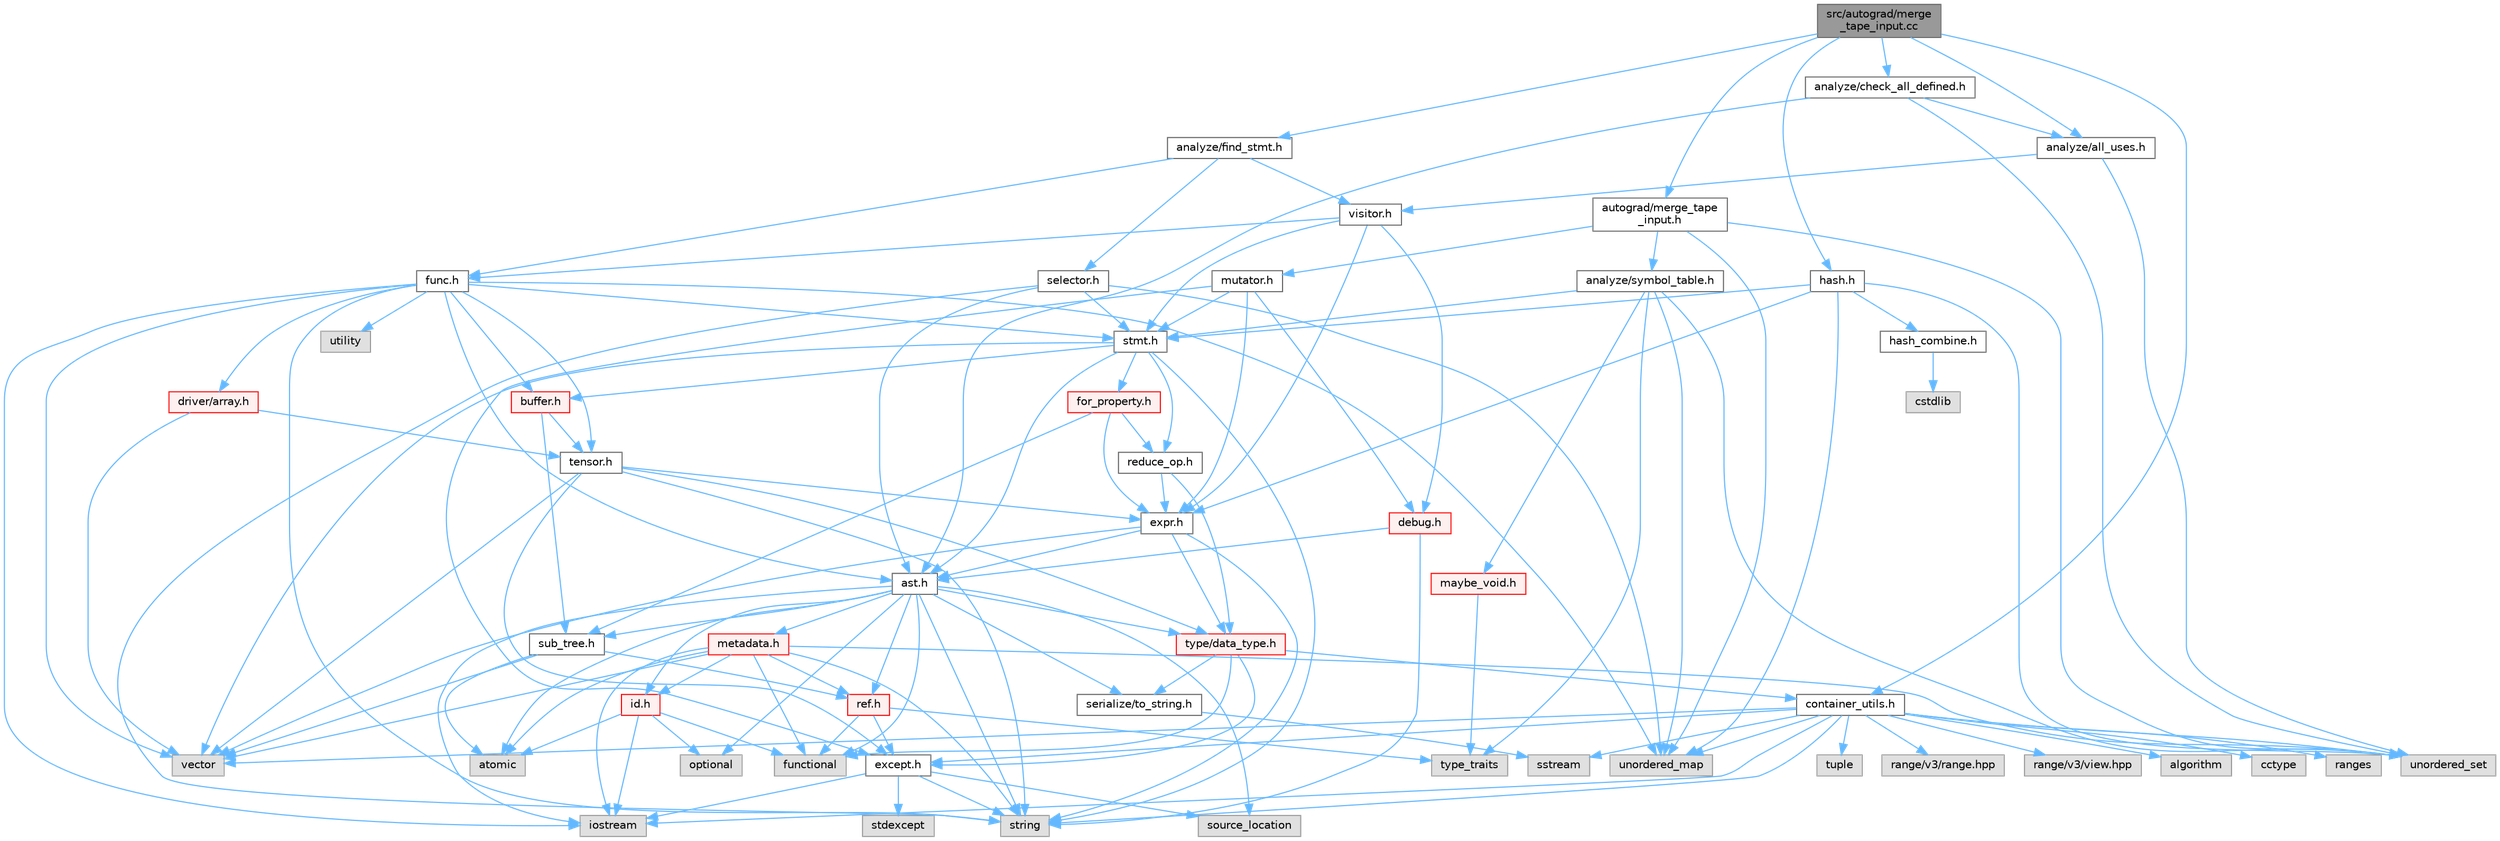 digraph "src/autograd/merge_tape_input.cc"
{
 // LATEX_PDF_SIZE
  bgcolor="transparent";
  edge [fontname=Helvetica,fontsize=10,labelfontname=Helvetica,labelfontsize=10];
  node [fontname=Helvetica,fontsize=10,shape=box,height=0.2,width=0.4];
  Node1 [label="src/autograd/merge\l_tape_input.cc",height=0.2,width=0.4,color="gray40", fillcolor="grey60", style="filled", fontcolor="black",tooltip=" "];
  Node1 -> Node2 [color="steelblue1",style="solid"];
  Node2 [label="analyze/all_uses.h",height=0.2,width=0.4,color="grey40", fillcolor="white", style="filled",URL="$all__uses_8h.html",tooltip=" "];
  Node2 -> Node3 [color="steelblue1",style="solid"];
  Node3 [label="unordered_set",height=0.2,width=0.4,color="grey60", fillcolor="#E0E0E0", style="filled",tooltip=" "];
  Node2 -> Node4 [color="steelblue1",style="solid"];
  Node4 [label="visitor.h",height=0.2,width=0.4,color="grey40", fillcolor="white", style="filled",URL="$visitor_8h.html",tooltip=" "];
  Node4 -> Node5 [color="steelblue1",style="solid"];
  Node5 [label="debug.h",height=0.2,width=0.4,color="red", fillcolor="#FFF0F0", style="filled",URL="$debug_8h.html",tooltip=" "];
  Node5 -> Node6 [color="steelblue1",style="solid"];
  Node6 [label="string",height=0.2,width=0.4,color="grey60", fillcolor="#E0E0E0", style="filled",tooltip=" "];
  Node5 -> Node7 [color="steelblue1",style="solid"];
  Node7 [label="ast.h",height=0.2,width=0.4,color="grey40", fillcolor="white", style="filled",URL="$ast_8h.html",tooltip=" "];
  Node7 -> Node8 [color="steelblue1",style="solid"];
  Node8 [label="atomic",height=0.2,width=0.4,color="grey60", fillcolor="#E0E0E0", style="filled",tooltip=" "];
  Node7 -> Node9 [color="steelblue1",style="solid"];
  Node9 [label="functional",height=0.2,width=0.4,color="grey60", fillcolor="#E0E0E0", style="filled",tooltip=" "];
  Node7 -> Node10 [color="steelblue1",style="solid"];
  Node10 [label="iostream",height=0.2,width=0.4,color="grey60", fillcolor="#E0E0E0", style="filled",tooltip=" "];
  Node7 -> Node11 [color="steelblue1",style="solid"];
  Node11 [label="optional",height=0.2,width=0.4,color="grey60", fillcolor="#E0E0E0", style="filled",tooltip=" "];
  Node7 -> Node12 [color="steelblue1",style="solid"];
  Node12 [label="source_location",height=0.2,width=0.4,color="grey60", fillcolor="#E0E0E0", style="filled",tooltip=" "];
  Node7 -> Node6 [color="steelblue1",style="solid"];
  Node7 -> Node13 [color="steelblue1",style="solid"];
  Node13 [label="id.h",height=0.2,width=0.4,color="red", fillcolor="#FFF0F0", style="filled",URL="$id_8h.html",tooltip=" "];
  Node13 -> Node8 [color="steelblue1",style="solid"];
  Node13 -> Node9 [color="steelblue1",style="solid"];
  Node13 -> Node10 [color="steelblue1",style="solid"];
  Node13 -> Node11 [color="steelblue1",style="solid"];
  Node7 -> Node15 [color="steelblue1",style="solid"];
  Node15 [label="metadata.h",height=0.2,width=0.4,color="red", fillcolor="#FFF0F0", style="filled",URL="$metadata_8h.html",tooltip=" "];
  Node15 -> Node8 [color="steelblue1",style="solid"];
  Node15 -> Node9 [color="steelblue1",style="solid"];
  Node15 -> Node10 [color="steelblue1",style="solid"];
  Node15 -> Node6 [color="steelblue1",style="solid"];
  Node15 -> Node3 [color="steelblue1",style="solid"];
  Node15 -> Node16 [color="steelblue1",style="solid"];
  Node16 [label="vector",height=0.2,width=0.4,color="grey60", fillcolor="#E0E0E0", style="filled",tooltip=" "];
  Node15 -> Node13 [color="steelblue1",style="solid"];
  Node15 -> Node18 [color="steelblue1",style="solid"];
  Node18 [label="ref.h",height=0.2,width=0.4,color="red", fillcolor="#FFF0F0", style="filled",URL="$ref_8h.html",tooltip=" "];
  Node18 -> Node9 [color="steelblue1",style="solid"];
  Node18 -> Node20 [color="steelblue1",style="solid"];
  Node20 [label="type_traits",height=0.2,width=0.4,color="grey60", fillcolor="#E0E0E0", style="filled",tooltip=" "];
  Node18 -> Node24 [color="steelblue1",style="solid"];
  Node24 [label="except.h",height=0.2,width=0.4,color="grey40", fillcolor="white", style="filled",URL="$except_8h.html",tooltip=" "];
  Node24 -> Node10 [color="steelblue1",style="solid"];
  Node24 -> Node12 [color="steelblue1",style="solid"];
  Node24 -> Node25 [color="steelblue1",style="solid"];
  Node25 [label="stdexcept",height=0.2,width=0.4,color="grey60", fillcolor="#E0E0E0", style="filled",tooltip=" "];
  Node24 -> Node6 [color="steelblue1",style="solid"];
  Node7 -> Node18 [color="steelblue1",style="solid"];
  Node7 -> Node26 [color="steelblue1",style="solid"];
  Node26 [label="serialize/to_string.h",height=0.2,width=0.4,color="grey40", fillcolor="white", style="filled",URL="$to__string_8h.html",tooltip=" "];
  Node26 -> Node27 [color="steelblue1",style="solid"];
  Node27 [label="sstream",height=0.2,width=0.4,color="grey60", fillcolor="#E0E0E0", style="filled",tooltip=" "];
  Node7 -> Node28 [color="steelblue1",style="solid"];
  Node28 [label="sub_tree.h",height=0.2,width=0.4,color="grey40", fillcolor="white", style="filled",URL="$sub__tree_8h.html",tooltip=" "];
  Node28 -> Node8 [color="steelblue1",style="solid"];
  Node28 -> Node16 [color="steelblue1",style="solid"];
  Node28 -> Node18 [color="steelblue1",style="solid"];
  Node7 -> Node29 [color="steelblue1",style="solid"];
  Node29 [label="type/data_type.h",height=0.2,width=0.4,color="red", fillcolor="#FFF0F0", style="filled",URL="$data__type_8h.html",tooltip=" "];
  Node29 -> Node9 [color="steelblue1",style="solid"];
  Node29 -> Node31 [color="steelblue1",style="solid"];
  Node31 [label="container_utils.h",height=0.2,width=0.4,color="grey40", fillcolor="white", style="filled",URL="$container__utils_8h.html",tooltip=" "];
  Node31 -> Node32 [color="steelblue1",style="solid"];
  Node32 [label="algorithm",height=0.2,width=0.4,color="grey60", fillcolor="#E0E0E0", style="filled",tooltip=" "];
  Node31 -> Node33 [color="steelblue1",style="solid"];
  Node33 [label="cctype",height=0.2,width=0.4,color="grey60", fillcolor="#E0E0E0", style="filled",tooltip=" "];
  Node31 -> Node10 [color="steelblue1",style="solid"];
  Node31 -> Node34 [color="steelblue1",style="solid"];
  Node34 [label="ranges",height=0.2,width=0.4,color="grey60", fillcolor="#E0E0E0", style="filled",tooltip=" "];
  Node31 -> Node27 [color="steelblue1",style="solid"];
  Node31 -> Node6 [color="steelblue1",style="solid"];
  Node31 -> Node35 [color="steelblue1",style="solid"];
  Node35 [label="tuple",height=0.2,width=0.4,color="grey60", fillcolor="#E0E0E0", style="filled",tooltip=" "];
  Node31 -> Node36 [color="steelblue1",style="solid"];
  Node36 [label="unordered_map",height=0.2,width=0.4,color="grey60", fillcolor="#E0E0E0", style="filled",tooltip=" "];
  Node31 -> Node3 [color="steelblue1",style="solid"];
  Node31 -> Node16 [color="steelblue1",style="solid"];
  Node31 -> Node37 [color="steelblue1",style="solid"];
  Node37 [label="range/v3/range.hpp",height=0.2,width=0.4,color="grey60", fillcolor="#E0E0E0", style="filled",tooltip=" "];
  Node31 -> Node38 [color="steelblue1",style="solid"];
  Node38 [label="range/v3/view.hpp",height=0.2,width=0.4,color="grey60", fillcolor="#E0E0E0", style="filled",tooltip=" "];
  Node31 -> Node24 [color="steelblue1",style="solid"];
  Node29 -> Node24 [color="steelblue1",style="solid"];
  Node29 -> Node26 [color="steelblue1",style="solid"];
  Node4 -> Node42 [color="steelblue1",style="solid"];
  Node42 [label="expr.h",height=0.2,width=0.4,color="grey40", fillcolor="white", style="filled",URL="$expr_8h.html",tooltip=" "];
  Node42 -> Node6 [color="steelblue1",style="solid"];
  Node42 -> Node16 [color="steelblue1",style="solid"];
  Node42 -> Node7 [color="steelblue1",style="solid"];
  Node42 -> Node29 [color="steelblue1",style="solid"];
  Node4 -> Node43 [color="steelblue1",style="solid"];
  Node43 [label="func.h",height=0.2,width=0.4,color="grey40", fillcolor="white", style="filled",URL="$func_8h.html",tooltip=" "];
  Node43 -> Node10 [color="steelblue1",style="solid"];
  Node43 -> Node6 [color="steelblue1",style="solid"];
  Node43 -> Node36 [color="steelblue1",style="solid"];
  Node43 -> Node44 [color="steelblue1",style="solid"];
  Node44 [label="utility",height=0.2,width=0.4,color="grey60", fillcolor="#E0E0E0", style="filled",tooltip=" "];
  Node43 -> Node16 [color="steelblue1",style="solid"];
  Node43 -> Node7 [color="steelblue1",style="solid"];
  Node43 -> Node45 [color="steelblue1",style="solid"];
  Node45 [label="buffer.h",height=0.2,width=0.4,color="red", fillcolor="#FFF0F0", style="filled",URL="$buffer_8h.html",tooltip=" "];
  Node45 -> Node28 [color="steelblue1",style="solid"];
  Node45 -> Node46 [color="steelblue1",style="solid"];
  Node46 [label="tensor.h",height=0.2,width=0.4,color="grey40", fillcolor="white", style="filled",URL="$tensor_8h.html",tooltip=" "];
  Node46 -> Node6 [color="steelblue1",style="solid"];
  Node46 -> Node16 [color="steelblue1",style="solid"];
  Node46 -> Node24 [color="steelblue1",style="solid"];
  Node46 -> Node42 [color="steelblue1",style="solid"];
  Node46 -> Node29 [color="steelblue1",style="solid"];
  Node43 -> Node49 [color="steelblue1",style="solid"];
  Node49 [label="driver/array.h",height=0.2,width=0.4,color="red", fillcolor="#FFF0F0", style="filled",URL="$array_8h.html",tooltip=" "];
  Node49 -> Node16 [color="steelblue1",style="solid"];
  Node49 -> Node46 [color="steelblue1",style="solid"];
  Node43 -> Node53 [color="steelblue1",style="solid"];
  Node53 [label="stmt.h",height=0.2,width=0.4,color="grey40", fillcolor="white", style="filled",URL="$stmt_8h.html",tooltip=" "];
  Node53 -> Node6 [color="steelblue1",style="solid"];
  Node53 -> Node16 [color="steelblue1",style="solid"];
  Node53 -> Node7 [color="steelblue1",style="solid"];
  Node53 -> Node45 [color="steelblue1",style="solid"];
  Node53 -> Node54 [color="steelblue1",style="solid"];
  Node54 [label="for_property.h",height=0.2,width=0.4,color="red", fillcolor="#FFF0F0", style="filled",URL="$for__property_8h.html",tooltip=" "];
  Node54 -> Node42 [color="steelblue1",style="solid"];
  Node54 -> Node58 [color="steelblue1",style="solid"];
  Node58 [label="reduce_op.h",height=0.2,width=0.4,color="grey40", fillcolor="white", style="filled",URL="$reduce__op_8h.html",tooltip=" "];
  Node58 -> Node42 [color="steelblue1",style="solid"];
  Node58 -> Node29 [color="steelblue1",style="solid"];
  Node54 -> Node28 [color="steelblue1",style="solid"];
  Node53 -> Node58 [color="steelblue1",style="solid"];
  Node43 -> Node46 [color="steelblue1",style="solid"];
  Node4 -> Node53 [color="steelblue1",style="solid"];
  Node1 -> Node59 [color="steelblue1",style="solid"];
  Node59 [label="analyze/check_all_defined.h",height=0.2,width=0.4,color="grey40", fillcolor="white", style="filled",URL="$check__all__defined_8h.html",tooltip=" "];
  Node59 -> Node3 [color="steelblue1",style="solid"];
  Node59 -> Node2 [color="steelblue1",style="solid"];
  Node59 -> Node7 [color="steelblue1",style="solid"];
  Node1 -> Node60 [color="steelblue1",style="solid"];
  Node60 [label="analyze/find_stmt.h",height=0.2,width=0.4,color="grey40", fillcolor="white", style="filled",URL="$find__stmt_8h.html",tooltip=" "];
  Node60 -> Node43 [color="steelblue1",style="solid"];
  Node60 -> Node61 [color="steelblue1",style="solid"];
  Node61 [label="selector.h",height=0.2,width=0.4,color="grey40", fillcolor="white", style="filled",URL="$selector_8h.html",tooltip=" "];
  Node61 -> Node6 [color="steelblue1",style="solid"];
  Node61 -> Node36 [color="steelblue1",style="solid"];
  Node61 -> Node7 [color="steelblue1",style="solid"];
  Node61 -> Node53 [color="steelblue1",style="solid"];
  Node60 -> Node4 [color="steelblue1",style="solid"];
  Node1 -> Node62 [color="steelblue1",style="solid"];
  Node62 [label="autograd/merge_tape\l_input.h",height=0.2,width=0.4,color="grey40", fillcolor="white", style="filled",URL="$merge__tape__input_8h.html",tooltip=" "];
  Node62 -> Node36 [color="steelblue1",style="solid"];
  Node62 -> Node3 [color="steelblue1",style="solid"];
  Node62 -> Node63 [color="steelblue1",style="solid"];
  Node63 [label="analyze/symbol_table.h",height=0.2,width=0.4,color="grey40", fillcolor="white", style="filled",URL="$symbol__table_8h.html",tooltip=" "];
  Node63 -> Node20 [color="steelblue1",style="solid"];
  Node63 -> Node36 [color="steelblue1",style="solid"];
  Node63 -> Node3 [color="steelblue1",style="solid"];
  Node63 -> Node64 [color="steelblue1",style="solid"];
  Node64 [label="maybe_void.h",height=0.2,width=0.4,color="red", fillcolor="#FFF0F0", style="filled",URL="$maybe__void_8h.html",tooltip=" "];
  Node64 -> Node20 [color="steelblue1",style="solid"];
  Node63 -> Node53 [color="steelblue1",style="solid"];
  Node62 -> Node65 [color="steelblue1",style="solid"];
  Node65 [label="mutator.h",height=0.2,width=0.4,color="grey40", fillcolor="white", style="filled",URL="$mutator_8h.html",tooltip=" "];
  Node65 -> Node5 [color="steelblue1",style="solid"];
  Node65 -> Node24 [color="steelblue1",style="solid"];
  Node65 -> Node42 [color="steelblue1",style="solid"];
  Node65 -> Node53 [color="steelblue1",style="solid"];
  Node1 -> Node31 [color="steelblue1",style="solid"];
  Node1 -> Node66 [color="steelblue1",style="solid"];
  Node66 [label="hash.h",height=0.2,width=0.4,color="grey40", fillcolor="white", style="filled",URL="$hash_8h.html",tooltip=" "];
  Node66 -> Node36 [color="steelblue1",style="solid"];
  Node66 -> Node3 [color="steelblue1",style="solid"];
  Node66 -> Node42 [color="steelblue1",style="solid"];
  Node66 -> Node57 [color="steelblue1",style="solid"];
  Node57 [label="hash_combine.h",height=0.2,width=0.4,color="grey40", fillcolor="white", style="filled",URL="$hash__combine_8h.html",tooltip=" "];
  Node57 -> Node23 [color="steelblue1",style="solid"];
  Node23 [label="cstdlib",height=0.2,width=0.4,color="grey60", fillcolor="#E0E0E0", style="filled",tooltip=" "];
  Node66 -> Node53 [color="steelblue1",style="solid"];
}
